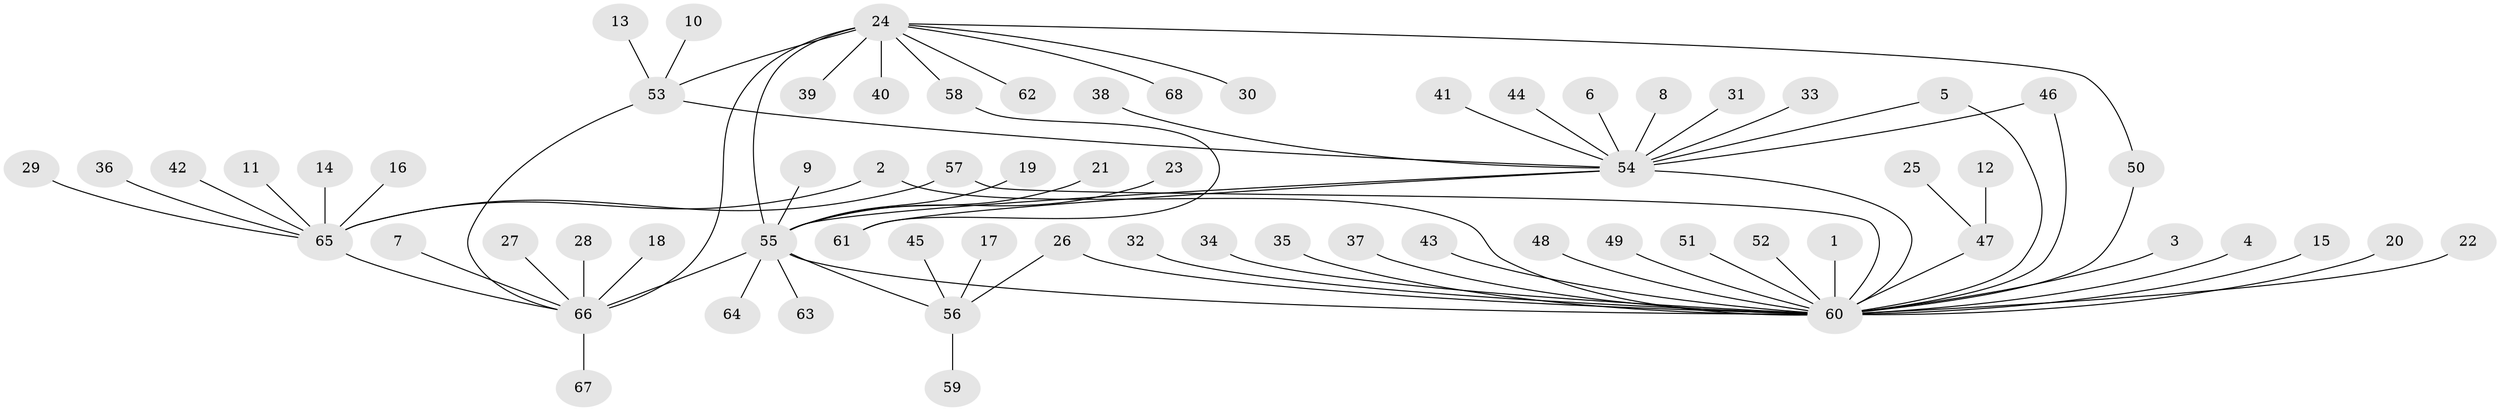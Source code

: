 // original degree distribution, {4: 0.03816793893129771, 10: 0.007633587786259542, 13: 0.007633587786259542, 31: 0.007633587786259542, 5: 0.015267175572519083, 1: 0.6335877862595419, 17: 0.007633587786259542, 2: 0.183206106870229, 11: 0.007633587786259542, 12: 0.007633587786259542, 7: 0.007633587786259542, 3: 0.061068702290076333, 6: 0.015267175572519083}
// Generated by graph-tools (version 1.1) at 2025/26/03/09/25 03:26:06]
// undirected, 68 vertices, 78 edges
graph export_dot {
graph [start="1"]
  node [color=gray90,style=filled];
  1;
  2;
  3;
  4;
  5;
  6;
  7;
  8;
  9;
  10;
  11;
  12;
  13;
  14;
  15;
  16;
  17;
  18;
  19;
  20;
  21;
  22;
  23;
  24;
  25;
  26;
  27;
  28;
  29;
  30;
  31;
  32;
  33;
  34;
  35;
  36;
  37;
  38;
  39;
  40;
  41;
  42;
  43;
  44;
  45;
  46;
  47;
  48;
  49;
  50;
  51;
  52;
  53;
  54;
  55;
  56;
  57;
  58;
  59;
  60;
  61;
  62;
  63;
  64;
  65;
  66;
  67;
  68;
  1 -- 60 [weight=1.0];
  2 -- 60 [weight=1.0];
  2 -- 65 [weight=1.0];
  3 -- 60 [weight=1.0];
  4 -- 60 [weight=1.0];
  5 -- 54 [weight=1.0];
  5 -- 60 [weight=1.0];
  6 -- 54 [weight=1.0];
  7 -- 66 [weight=1.0];
  8 -- 54 [weight=1.0];
  9 -- 55 [weight=1.0];
  10 -- 53 [weight=1.0];
  11 -- 65 [weight=1.0];
  12 -- 47 [weight=1.0];
  13 -- 53 [weight=1.0];
  14 -- 65 [weight=1.0];
  15 -- 60 [weight=1.0];
  16 -- 65 [weight=1.0];
  17 -- 56 [weight=1.0];
  18 -- 66 [weight=1.0];
  19 -- 55 [weight=1.0];
  20 -- 60 [weight=1.0];
  21 -- 55 [weight=1.0];
  22 -- 60 [weight=1.0];
  23 -- 55 [weight=1.0];
  24 -- 30 [weight=1.0];
  24 -- 39 [weight=1.0];
  24 -- 40 [weight=1.0];
  24 -- 50 [weight=1.0];
  24 -- 53 [weight=1.0];
  24 -- 55 [weight=1.0];
  24 -- 58 [weight=1.0];
  24 -- 62 [weight=1.0];
  24 -- 66 [weight=2.0];
  24 -- 68 [weight=1.0];
  25 -- 47 [weight=1.0];
  26 -- 56 [weight=1.0];
  26 -- 60 [weight=1.0];
  27 -- 66 [weight=1.0];
  28 -- 66 [weight=2.0];
  29 -- 65 [weight=1.0];
  31 -- 54 [weight=1.0];
  32 -- 60 [weight=1.0];
  33 -- 54 [weight=1.0];
  34 -- 60 [weight=1.0];
  35 -- 60 [weight=1.0];
  36 -- 65 [weight=1.0];
  37 -- 60 [weight=1.0];
  38 -- 54 [weight=1.0];
  41 -- 54 [weight=1.0];
  42 -- 65 [weight=1.0];
  43 -- 60 [weight=1.0];
  44 -- 54 [weight=1.0];
  45 -- 56 [weight=1.0];
  46 -- 54 [weight=1.0];
  46 -- 60 [weight=1.0];
  47 -- 60 [weight=1.0];
  48 -- 60 [weight=1.0];
  49 -- 60 [weight=1.0];
  50 -- 60 [weight=1.0];
  51 -- 60 [weight=1.0];
  52 -- 60 [weight=1.0];
  53 -- 54 [weight=1.0];
  53 -- 66 [weight=1.0];
  54 -- 55 [weight=1.0];
  54 -- 60 [weight=2.0];
  54 -- 61 [weight=1.0];
  55 -- 56 [weight=1.0];
  55 -- 60 [weight=1.0];
  55 -- 63 [weight=1.0];
  55 -- 64 [weight=1.0];
  55 -- 66 [weight=1.0];
  56 -- 59 [weight=1.0];
  57 -- 60 [weight=1.0];
  57 -- 65 [weight=1.0];
  58 -- 61 [weight=1.0];
  65 -- 66 [weight=1.0];
  66 -- 67 [weight=1.0];
}
